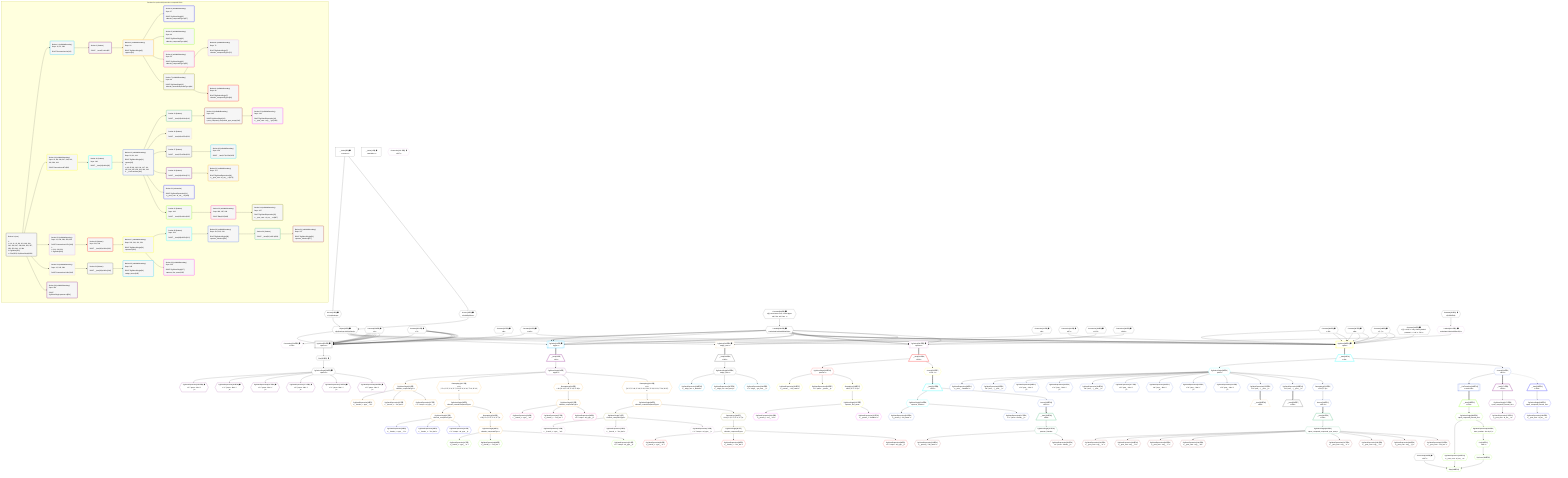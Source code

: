 %%{init: {'themeVariables': { 'fontSize': '12px'}}}%%
graph TD
    classDef path fill:#eee,stroke:#000,color:#000
    classDef plan fill:#fff,stroke-width:1px,color:#000
    classDef itemplan fill:#fff,stroke-width:2px,color:#000
    classDef unbatchedplan fill:#dff,stroke-width:1px,color:#000
    classDef sideeffectplan fill:#fcc,stroke-width:2px,color:#000
    classDef bucket fill:#f6f6f6,color:#000,stroke-width:2px,text-align:left


    %% plan dependencies
    PgSelect251[["PgSelect[251∈0] ➊<br />ᐸpersonᐳ"]]:::plan
    Object12{{"Object[12∈0] ➊<br />ᐸ{pgSettings,withPgClient}ᐳ"}}:::plan
    Constant358{{"Constant[358∈0] ➊<br />ᐸ1ᐳ"}}:::plan
    Constant359{{"Constant[359∈0] ➊<br />ᐸ7ᐳ"}}:::plan
    Constant357{{"Constant[357∈0] ➊<br />ᐸ8ᐳ"}}:::plan
    Constant113{{"Constant[113∈0] ➊<br />ᐸnullᐳ"}}:::plan
    Lambda284{{"Lambda[284∈0] ➊<br />ᐸcalculateLimitAndOffsetSQLᐳ"}}:::plan
    Object12 & Constant358 & Constant358 & Constant359 & Constant358 & Constant357 & Constant359 & Constant358 & Constant359 & Constant358 & Constant359 & Constant358 & Constant113 & Constant359 & Constant358 & Constant359 & Lambda284 --> PgSelect251
    Access10{{"Access[10∈0] ➊<br />ᐸ2.pgSettingsᐳ"}}:::plan
    Access11{{"Access[11∈0] ➊<br />ᐸ2.withPgClientᐳ"}}:::plan
    Access10 & Access11 --> Object12
    __Value2["__Value[2∈0] ➊<br />ᐸcontextᐳ"]:::plan
    __Value2 --> Access10
    __Value2 --> Access11
    First253{{"First[253∈0] ➊"}}:::plan
    PgSelect251 --> First253
    PgSelectSingle254{{"PgSelectSingle[254∈0] ➊<br />ᐸpersonᐳ"}}:::plan
    First253 --> PgSelectSingle254
    Constant349{{"Constant[349∈0] ➊<br />ᐸ§{ cursorLower: null, cursorUpper: null, first: null, last: ᐳ"}}:::plan
    Constant349 --> Lambda284
    __Value4["__Value[4∈0] ➊<br />ᐸrootValueᐳ"]:::plan
    Connection13{{"Connection[13∈0] ➊<br />ᐸ9ᐳ"}}:::plan
    Connection89{{"Connection[89∈0] ➊<br />ᐸ87ᐳ"}}:::plan
    Connection169{{"Connection[169∈0] ➊<br />ᐸ167ᐳ"}}:::plan
    Connection199{{"Connection[199∈0] ➊<br />ᐸ197ᐳ"}}:::plan
    Connection242{{"Connection[242∈0] ➊<br />ᐸ240ᐳ"}}:::plan
    Constant346{{"Constant[346∈0] ➊<br />ᐸ15ᐳ"}}:::plan
    Constant347{{"Constant[347∈0] ➊<br />ᐸ20ᐳ"}}:::plan
    Constant348{{"Constant[348∈0] ➊<br />ᐸ'[...]'ᐳ"}}:::plan
    Constant350{{"Constant[350∈0] ➊<br />ᐸ[HIDDEN]ᐳ"}}:::plan
    Constant361{{"Constant[361∈0] ➊<br />ᐸ§{ a: 419, b: 'easy cheesy baked potatoes', c: 'red', e: 'BAᐳ"}}:::plan
    PgSelect14[["PgSelect[14∈1] ➊<br />ᐸtypesᐳ"]]:::plan
    Object12 & Connection13 & Lambda284 & Lambda284 & Lambda284 & Lambda284 & Lambda284 --> PgSelect14
    __Item15[/"__Item[15∈2]<br />ᐸ14ᐳ"\]:::itemplan
    PgSelect14 ==> __Item15
    PgSelectSingle16{{"PgSelectSingle[16∈2]<br />ᐸtypesᐳ"}}:::plan
    __Item15 --> PgSelectSingle16
    PgSelectSingle23{{"PgSelectSingle[23∈3]<br />ᐸfrmcdc_compoundTypeᐳ"}}:::plan
    PgSelectSingle16 --> PgSelectSingle23
    PgClassExpression24{{"PgClassExpression[24∈3]<br />ᐸ__frmcdc_c...type__.”a”ᐳ"}}:::plan
    PgSelectSingle23 --> PgClassExpression24
    PgClassExpression25{{"PgClassExpression[25∈3]<br />ᐸ__frmcdc_c....”foo_bar”ᐳ"}}:::plan
    PgSelectSingle23 --> PgClassExpression25
    PgClassExpression27{{"PgClassExpression[27∈3]<br />ᐸ”c”.”compo...nd_type__)ᐳ"}}:::plan
    PgSelectSingle23 --> PgClassExpression27
    PgSelectSingle32{{"PgSelectSingle[32∈3]<br />ᐸfrmcdc_nestedCompoundTypeᐳ"}}:::plan
    RemapKeys297{{"RemapKeys[297∈3]<br />ᐸ16:{”0”:4,”1”:5,”2”:6,”3”:7,”4”:8,”5”:9,”6”:10,”7”:11,”8”:12}ᐳ"}}:::plan
    RemapKeys297 --> PgSelectSingle32
    PgSelectSingle37{{"PgSelectSingle[37∈3]<br />ᐸfrmcdc_compoundTypeᐳ"}}:::plan
    PgSelectSingle32 --> PgSelectSingle37
    PgSelectSingle46{{"PgSelectSingle[46∈3]<br />ᐸfrmcdc_compoundTypeᐳ"}}:::plan
    RemapKeys293{{"RemapKeys[293∈3]<br />ᐸ32:{”0”:4,”1”:5,”2”:6,”3”:7}ᐳ"}}:::plan
    RemapKeys293 --> PgSelectSingle46
    PgSelectSingle55{{"PgSelectSingle[55∈3]<br />ᐸfrmcdc_compoundTypeᐳ"}}:::plan
    RemapKeys301{{"RemapKeys[301∈3]<br />ᐸ16:{”0”:13,”1”:14,”2”:15,”3”:16}ᐳ"}}:::plan
    RemapKeys301 --> PgSelectSingle55
    PgSelectSingle64{{"PgSelectSingle[64∈3]<br />ᐸfrmcdc_nestedCompoundTypeᐳ"}}:::plan
    RemapKeys313{{"RemapKeys[313∈3]<br />ᐸ16:{”0”:17,”1”:18,”2”:19,”3”:20,”4”:21,”5”:22,”6”:23,”7”:24,”8”:25}ᐳ"}}:::plan
    RemapKeys313 --> PgSelectSingle64
    PgSelectSingle32 --> RemapKeys293
    PgSelectSingle16 --> RemapKeys297
    PgSelectSingle16 --> RemapKeys301
    PgSelectSingle16 --> RemapKeys313
    PgClassExpression38{{"PgClassExpression[38∈4]<br />ᐸ__frmcdc_c...type__.”a”ᐳ"}}:::plan
    PgSelectSingle37 --> PgClassExpression38
    PgClassExpression39{{"PgClassExpression[39∈4]<br />ᐸ__frmcdc_c....”foo_bar”ᐳ"}}:::plan
    PgSelectSingle37 --> PgClassExpression39
    PgClassExpression41{{"PgClassExpression[41∈4]<br />ᐸ”c”.”compo...nd_type__)ᐳ"}}:::plan
    PgSelectSingle37 --> PgClassExpression41
    PgClassExpression47{{"PgClassExpression[47∈5]<br />ᐸ__frmcdc_c...type__.”a”ᐳ"}}:::plan
    PgSelectSingle46 --> PgClassExpression47
    PgClassExpression48{{"PgClassExpression[48∈5]<br />ᐸ__frmcdc_c....”foo_bar”ᐳ"}}:::plan
    PgSelectSingle46 --> PgClassExpression48
    PgClassExpression50{{"PgClassExpression[50∈5]<br />ᐸ”c”.”compo...nd_type__)ᐳ"}}:::plan
    PgSelectSingle46 --> PgClassExpression50
    PgClassExpression56{{"PgClassExpression[56∈6]<br />ᐸ__frmcdc_c...type__.”a”ᐳ"}}:::plan
    PgSelectSingle55 --> PgClassExpression56
    PgClassExpression57{{"PgClassExpression[57∈6]<br />ᐸ__frmcdc_c....”foo_bar”ᐳ"}}:::plan
    PgSelectSingle55 --> PgClassExpression57
    PgClassExpression59{{"PgClassExpression[59∈6]<br />ᐸ”c”.”compo...nd_type__)ᐳ"}}:::plan
    PgSelectSingle55 --> PgClassExpression59
    PgSelectSingle71{{"PgSelectSingle[71∈7]<br />ᐸfrmcdc_compoundTypeᐳ"}}:::plan
    PgSelectSingle64 --> PgSelectSingle71
    PgSelectSingle80{{"PgSelectSingle[80∈7]<br />ᐸfrmcdc_compoundTypeᐳ"}}:::plan
    RemapKeys309{{"RemapKeys[309∈7]<br />ᐸ64:{”0”:4,”1”:5,”2”:6,”3”:7}ᐳ"}}:::plan
    RemapKeys309 --> PgSelectSingle80
    PgSelectSingle64 --> RemapKeys309
    PgClassExpression72{{"PgClassExpression[72∈8]<br />ᐸ__frmcdc_c...type__.”a”ᐳ"}}:::plan
    PgSelectSingle71 --> PgClassExpression72
    PgClassExpression73{{"PgClassExpression[73∈8]<br />ᐸ__frmcdc_c....”foo_bar”ᐳ"}}:::plan
    PgSelectSingle71 --> PgClassExpression73
    PgClassExpression75{{"PgClassExpression[75∈8]<br />ᐸ”c”.”compo...nd_type__)ᐳ"}}:::plan
    PgSelectSingle71 --> PgClassExpression75
    PgClassExpression81{{"PgClassExpression[81∈9]<br />ᐸ__frmcdc_c...type__.”a”ᐳ"}}:::plan
    PgSelectSingle80 --> PgClassExpression81
    PgClassExpression82{{"PgClassExpression[82∈9]<br />ᐸ__frmcdc_c....”foo_bar”ᐳ"}}:::plan
    PgSelectSingle80 --> PgClassExpression82
    PgClassExpression84{{"PgClassExpression[84∈9]<br />ᐸ”c”.”compo...nd_type__)ᐳ"}}:::plan
    PgSelectSingle80 --> PgClassExpression84
    PgSelect90[["PgSelect[90∈10] ➊<br />ᐸpostᐳ"]]:::plan
    Object12 & Connection89 & Constant346 & Constant347 & Constant348 & Constant346 & Constant347 & Constant348 & Constant346 & Constant113 & Constant347 & Constant348 & Constant361 & Lambda284 & Lambda284 & Lambda284 & Lambda284 --> PgSelect90
    __Item91[/"__Item[91∈11]<br />ᐸ90ᐳ"\]:::itemplan
    PgSelect90 ==> __Item91
    PgSelectSingle92{{"PgSelectSingle[92∈11]<br />ᐸpostᐳ"}}:::plan
    __Item91 --> PgSelectSingle92
    PgClassExpression93{{"PgClassExpression[93∈12]<br />ᐸ__post__.”headline”ᐳ"}}:::plan
    PgSelectSingle92 --> PgClassExpression93
    PgClassExpression95{{"PgClassExpression[95∈12]<br />ᐸ”a”.”post_...(__post__)ᐳ"}}:::plan
    PgSelectSingle92 --> PgClassExpression95
    PgClassExpression98{{"PgClassExpression[98∈12]<br />ᐸ”a”.”post_...lder! */<br />)ᐳ"}}:::plan
    PgSelectSingle92 --> PgClassExpression98
    PgClassExpression102{{"PgClassExpression[102∈12]<br />ᐸ”a”.”post_...lder! */<br />)ᐳ"}}:::plan
    PgSelectSingle92 --> PgClassExpression102
    PgClassExpression104{{"PgClassExpression[104∈12]<br />ᐸ”a”.”post_...(__post__)ᐳ"}}:::plan
    PgSelectSingle92 --> PgClassExpression104
    PgClassExpression107{{"PgClassExpression[107∈12]<br />ᐸ”a”.”post_...lder! */<br />)ᐳ"}}:::plan
    PgSelectSingle92 --> PgClassExpression107
    PgClassExpression111{{"PgClassExpression[111∈12]<br />ᐸ”a”.”post_...lder! */<br />)ᐳ"}}:::plan
    PgSelectSingle92 --> PgClassExpression111
    PgClassExpression115{{"PgClassExpression[115∈12]<br />ᐸ”a”.”post_...lder! */<br />)ᐳ"}}:::plan
    PgSelectSingle92 --> PgClassExpression115
    PgClassExpression119{{"PgClassExpression[119∈12]<br />ᐸ”a”.”post_...lder! */<br />)ᐳ"}}:::plan
    PgSelectSingle92 --> PgClassExpression119
    PgClassExpression155{{"PgClassExpression[155∈12]<br />ᐸ”a”.”post_...(__post__)ᐳ"}}:::plan
    PgSelectSingle92 --> PgClassExpression155
    PgClassExpression158{{"PgClassExpression[158∈12]<br />ᐸ”a”.”post_...(__post__)ᐳ"}}:::plan
    PgSelectSingle92 --> PgClassExpression158
    __ListTransform181[["__ListTransform[181∈12]<br />ᐸeach:180ᐳ"]]:::plan
    Access326{{"Access[326∈12]<br />ᐸ91.2ᐳ"}}:::plan
    Access326 --> __ListTransform181
    Access319{{"Access[319∈12]<br />ᐸ322.0ᐳ"}}:::plan
    RemapKeys322{{"RemapKeys[322∈12]<br />ᐸ92:{”0”:1}ᐳ"}}:::plan
    RemapKeys322 --> Access319
    PgSelectSingle92 --> RemapKeys322
    __Item91 --> Access326
    __Item141[/"__Item[141∈13]<br />ᐸ319ᐳ"\]:::itemplan
    Access319 ==> __Item141
    PgSelectSingle142{{"PgSelectSingle[142∈13]<br />ᐸpost_computed_compound_type_arrayᐳ"}}:::plan
    __Item141 --> PgSelectSingle142
    PgClassExpression143{{"PgClassExpression[143∈14]<br />ᐸ__post_com...rray__.”a”ᐳ"}}:::plan
    PgSelectSingle142 --> PgClassExpression143
    PgClassExpression144{{"PgClassExpression[144∈14]<br />ᐸ__post_com...rray__.”b”ᐳ"}}:::plan
    PgSelectSingle142 --> PgClassExpression144
    PgClassExpression145{{"PgClassExpression[145∈14]<br />ᐸ__post_com...rray__.”c”ᐳ"}}:::plan
    PgSelectSingle142 --> PgClassExpression145
    PgClassExpression146{{"PgClassExpression[146∈14]<br />ᐸ__post_com...rray__.”d”ᐳ"}}:::plan
    PgSelectSingle142 --> PgClassExpression146
    PgClassExpression147{{"PgClassExpression[147∈14]<br />ᐸ__post_com...rray__.”e”ᐳ"}}:::plan
    PgSelectSingle142 --> PgClassExpression147
    PgClassExpression148{{"PgClassExpression[148∈14]<br />ᐸ__post_com...rray__.”f”ᐳ"}}:::plan
    PgSelectSingle142 --> PgClassExpression148
    PgClassExpression149{{"PgClassExpression[149∈14]<br />ᐸ__post_com...rray__.”g”ᐳ"}}:::plan
    PgSelectSingle142 --> PgClassExpression149
    PgClassExpression153{{"PgClassExpression[153∈14]<br />ᐸ__post_com....”foo_bar”ᐳ"}}:::plan
    PgSelectSingle142 --> PgClassExpression153
    __Item156[/"__Item[156∈16]<br />ᐸ155ᐳ"\]:::itemplan
    PgClassExpression155 ==> __Item156
    __Item159[/"__Item[159∈17]<br />ᐸ158ᐳ"\]:::itemplan
    PgClassExpression158 ==> __Item159
    __Item171[/"__Item[171∈19]<br />ᐸ326ᐳ"\]:::itemplan
    Access326 ==> __Item171
    PgSelectSingle172{{"PgSelectSingle[172∈19]<br />ᐸpost_computed_interval_setᐳ"}}:::plan
    __Item171 --> PgSelectSingle172
    PgClassExpression173{{"PgClassExpression[173∈19]<br />ᐸ__post_com...al_set__.vᐳ"}}:::plan
    PgSelectSingle172 --> PgClassExpression173
    __Item182[/"__Item[182∈21]<br />ᐸ326ᐳ"\]:::itemplan
    Access326 -.-> __Item182
    PgSelectSingle183{{"PgSelectSingle[183∈21]<br />ᐸpost_computed_interval_setᐳ"}}:::plan
    __Item182 --> PgSelectSingle183
    PgClassExpression184{{"PgClassExpression[184∈21]<br />ᐸ__post_com...al_set__.vᐳ"}}:::plan
    PgSelectSingle183 --> PgClassExpression184
    Edge188{{"Edge[188∈22]"}}:::plan
    PgClassExpression187{{"PgClassExpression[187∈22]<br />ᐸ__post_com...al_set__.vᐳ"}}:::plan
    PgCursor189{{"PgCursor[189∈22]"}}:::plan
    PgClassExpression187 & PgCursor189 & Connection169 --> Edge188
    __Item185[/"__Item[185∈22]<br />ᐸ181ᐳ"\]:::itemplan
    __ListTransform181 ==> __Item185
    PgSelectSingle186{{"PgSelectSingle[186∈22]<br />ᐸpost_computed_interval_setᐳ"}}:::plan
    __Item185 --> PgSelectSingle186
    PgSelectSingle186 --> PgClassExpression187
    List191{{"List[191∈22]<br />ᐸ190ᐳ"}}:::plan
    List191 --> PgCursor189
    PgClassExpression190{{"PgClassExpression[190∈22]<br />ᐸrow_number...tion by 1)ᐳ"}}:::plan
    PgSelectSingle186 --> PgClassExpression190
    PgClassExpression190 --> List191
    PgSelect200[["PgSelect[200∈25] ➊<br />ᐸpersonᐳ"]]:::plan
    Lambda331{{"Lambda[331∈25] ➊<br />ᐸcalculateLimitAndOffsetSQLᐳ"}}:::plan
    Object12 & Connection199 & Lambda331 & Lambda284 & Lambda284 & Lambda284 --> PgSelect200
    Connection224{{"Connection[224∈25] ➊<br />ᐸ220ᐳ"}}:::plan
    Constant358 --> Connection224
    Constant350 --> Lambda331
    Connection211{{"Connection[211∈25] ➊<br />ᐸ207ᐳ"}}:::plan
    __Item201[/"__Item[201∈26]<br />ᐸ200ᐳ"\]:::itemplan
    PgSelect200 ==> __Item201
    PgSelectSingle202{{"PgSelectSingle[202∈26]<br />ᐸpersonᐳ"}}:::plan
    __Item201 --> PgSelectSingle202
    PgClassExpression203{{"PgClassExpression[203∈27]<br />ᐸ__person__...full_name”ᐳ"}}:::plan
    PgSelectSingle202 --> PgClassExpression203
    PgClassExpression205{{"PgClassExpression[205∈27]<br />ᐸ”c”.”perso..._person__)ᐳ"}}:::plan
    PgSelectSingle202 --> PgClassExpression205
    PgSelectSingle235{{"PgSelectSingle[235∈27]<br />ᐸperson_first_postᐳ"}}:::plan
    RemapKeys338{{"RemapKeys[338∈27]<br />ᐸ202:{”0”:2,”1”:3}ᐳ"}}:::plan
    RemapKeys338 --> PgSelectSingle235
    Access335{{"Access[335∈27]<br />ᐸ201.1ᐳ"}}:::plan
    __Item201 --> Access335
    PgSelectSingle202 --> RemapKeys338
    __Item213[/"__Item[213∈28]<br />ᐸ335ᐳ"\]:::itemplan
    Access335 ==> __Item213
    PgSelectSingle214{{"PgSelectSingle[214∈28]<br />ᐸperson_friendsᐳ"}}:::plan
    __Item213 --> PgSelectSingle214
    PgClassExpression215{{"PgClassExpression[215∈29]<br />ᐸ__person_f...full_name”ᐳ"}}:::plan
    PgSelectSingle214 --> PgClassExpression215
    PgClassExpression217{{"PgClassExpression[217∈29]<br />ᐸ”c”.”perso...friends__)ᐳ"}}:::plan
    PgSelectSingle214 --> PgClassExpression217
    Access332{{"Access[332∈29]<br />ᐸ213.1ᐳ"}}:::plan
    __Item213 --> Access332
    __Item226[/"__Item[226∈30]<br />ᐸ332ᐳ"\]:::itemplan
    Access332 ==> __Item226
    PgSelectSingle227{{"PgSelectSingle[227∈30]<br />ᐸperson_friendsᐳ"}}:::plan
    __Item226 --> PgSelectSingle227
    PgClassExpression228{{"PgClassExpression[228∈31]<br />ᐸ__person_f...full_name”ᐳ"}}:::plan
    PgSelectSingle227 --> PgClassExpression228
    PgClassExpression230{{"PgClassExpression[230∈31]<br />ᐸ”c”.”perso...friends__)ᐳ"}}:::plan
    PgSelectSingle227 --> PgClassExpression230
    PgClassExpression236{{"PgClassExpression[236∈32]<br />ᐸ__person_f...ost__.”id”ᐳ"}}:::plan
    PgSelectSingle235 --> PgClassExpression236
    PgClassExpression237{{"PgClassExpression[237∈32]<br />ᐸ__person_f...”headline”ᐳ"}}:::plan
    PgSelectSingle235 --> PgClassExpression237
    PgSelect243[["PgSelect[243∈33] ➊<br />ᐸedge_caseᐳ"]]:::plan
    Object12 & Connection242 & Lambda284 --> PgSelect243
    __Item244[/"__Item[244∈34]<br />ᐸ243ᐳ"\]:::itemplan
    PgSelect243 ==> __Item244
    PgSelectSingle245{{"PgSelectSingle[245∈34]<br />ᐸedge_caseᐳ"}}:::plan
    __Item244 --> PgSelectSingle245
    PgClassExpression246{{"PgClassExpression[246∈35]<br />ᐸ__edge_cas...s_default”ᐳ"}}:::plan
    PgSelectSingle245 --> PgClassExpression246
    PgClassExpression247{{"PgClassExpression[247∈35]<br />ᐸ__edge_cas...cast_easy”ᐳ"}}:::plan
    PgSelectSingle245 --> PgClassExpression247
    PgClassExpression249{{"PgClassExpression[249∈35]<br />ᐸ”c”.”edge_...ge_case__)ᐳ"}}:::plan
    PgSelectSingle245 --> PgClassExpression249
    PgClassExpression258{{"PgClassExpression[258∈36] ➊<br />ᐸ”c”.”perso...lder! */<br />)ᐳ"}}:::plan
    PgSelectSingle254 --> PgClassExpression258
    PgClassExpression263{{"PgClassExpression[263∈36] ➊<br />ᐸ”c”.”perso...lder! */<br />)ᐳ"}}:::plan
    PgSelectSingle254 --> PgClassExpression263
    PgClassExpression267{{"PgClassExpression[267∈36] ➊<br />ᐸ”c”.”perso...lder! */<br />)ᐳ"}}:::plan
    PgSelectSingle254 --> PgClassExpression267
    PgClassExpression271{{"PgClassExpression[271∈36] ➊<br />ᐸ”c”.”perso...lder! */<br />)ᐳ"}}:::plan
    PgSelectSingle254 --> PgClassExpression271
    PgClassExpression276{{"PgClassExpression[276∈36] ➊<br />ᐸ”c”.”perso...lder! */<br />)ᐳ"}}:::plan
    PgSelectSingle254 --> PgClassExpression276
    PgClassExpression280{{"PgClassExpression[280∈36] ➊<br />ᐸ”c”.”perso...lder! */<br />)ᐳ"}}:::plan
    PgSelectSingle254 --> PgClassExpression280

    %% define steps

    subgraph "Buckets for queries/v4/procedure-computed-fields"
    Bucket0("Bucket 0 (root)<br /><br />1: <br />ᐳ: 10, 11, 13, 89, 113, 169, 199, 242, 346, 347, 348, 349, 350, 357, 358, 359, 361, 12, 284<br />2: PgSelect[251]<br />ᐳ: First[253], PgSelectSingle[254]"):::bucket
    classDef bucket0 stroke:#696969
    class Bucket0,__Value2,__Value4,Access10,Access11,Object12,Connection13,Connection89,Constant113,Connection169,Connection199,Connection242,PgSelect251,First253,PgSelectSingle254,Lambda284,Constant346,Constant347,Constant348,Constant349,Constant350,Constant357,Constant358,Constant359,Constant361 bucket0
    Bucket1("Bucket 1 (nullableBoundary)<br />Deps: 12, 13, 284<br /><br />ROOT Connectionᐸ9ᐳ[13]"):::bucket
    classDef bucket1 stroke:#00bfff
    class Bucket1,PgSelect14 bucket1
    Bucket2("Bucket 2 (listItem)<br /><br />ROOT __Item{2}ᐸ14ᐳ[15]"):::bucket
    classDef bucket2 stroke:#7f007f
    class Bucket2,__Item15,PgSelectSingle16 bucket2
    Bucket3("Bucket 3 (nullableBoundary)<br />Deps: 16<br /><br />ROOT PgSelectSingle{2}ᐸtypesᐳ[16]"):::bucket
    classDef bucket3 stroke:#ffa500
    class Bucket3,PgSelectSingle23,PgClassExpression24,PgClassExpression25,PgClassExpression27,PgSelectSingle32,PgSelectSingle37,PgSelectSingle46,PgSelectSingle55,PgSelectSingle64,RemapKeys293,RemapKeys297,RemapKeys301,RemapKeys313 bucket3
    Bucket4("Bucket 4 (nullableBoundary)<br />Deps: 37<br /><br />ROOT PgSelectSingle{3}ᐸfrmcdc_compoundTypeᐳ[37]"):::bucket
    classDef bucket4 stroke:#0000ff
    class Bucket4,PgClassExpression38,PgClassExpression39,PgClassExpression41 bucket4
    Bucket5("Bucket 5 (nullableBoundary)<br />Deps: 46<br /><br />ROOT PgSelectSingle{3}ᐸfrmcdc_compoundTypeᐳ[46]"):::bucket
    classDef bucket5 stroke:#7fff00
    class Bucket5,PgClassExpression47,PgClassExpression48,PgClassExpression50 bucket5
    Bucket6("Bucket 6 (nullableBoundary)<br />Deps: 55<br /><br />ROOT PgSelectSingle{3}ᐸfrmcdc_compoundTypeᐳ[55]"):::bucket
    classDef bucket6 stroke:#ff1493
    class Bucket6,PgClassExpression56,PgClassExpression57,PgClassExpression59 bucket6
    Bucket7("Bucket 7 (nullableBoundary)<br />Deps: 64<br /><br />ROOT PgSelectSingle{3}ᐸfrmcdc_nestedCompoundTypeᐳ[64]"):::bucket
    classDef bucket7 stroke:#808000
    class Bucket7,PgSelectSingle71,PgSelectSingle80,RemapKeys309 bucket7
    Bucket8("Bucket 8 (nullableBoundary)<br />Deps: 71<br /><br />ROOT PgSelectSingle{7}ᐸfrmcdc_compoundTypeᐳ[71]"):::bucket
    classDef bucket8 stroke:#dda0dd
    class Bucket8,PgClassExpression72,PgClassExpression73,PgClassExpression75 bucket8
    Bucket9("Bucket 9 (nullableBoundary)<br />Deps: 80<br /><br />ROOT PgSelectSingle{7}ᐸfrmcdc_compoundTypeᐳ[80]"):::bucket
    classDef bucket9 stroke:#ff0000
    class Bucket9,PgClassExpression81,PgClassExpression82,PgClassExpression84 bucket9
    Bucket10("Bucket 10 (nullableBoundary)<br />Deps: 12, 89, 346, 347, 348, 113, 361, 284, 169<br /><br />ROOT Connectionᐸ87ᐳ[89]"):::bucket
    classDef bucket10 stroke:#ffff00
    class Bucket10,PgSelect90 bucket10
    Bucket11("Bucket 11 (listItem)<br />Deps: 169<br /><br />ROOT __Item{11}ᐸ90ᐳ[91]"):::bucket
    classDef bucket11 stroke:#00ffff
    class Bucket11,__Item91,PgSelectSingle92 bucket11
    Bucket12("Bucket 12 (nullableBoundary)<br />Deps: 92, 91, 169<br /><br />ROOT PgSelectSingle{11}ᐸpostᐳ[92]<br />1: <br />ᐳ: 93, 95, 98, 102, 104, 107, 111, 115, 119, 155, 158, 322, 326, 319<br />2: __ListTransform[181]"):::bucket
    classDef bucket12 stroke:#4169e1
    class Bucket12,PgClassExpression93,PgClassExpression95,PgClassExpression98,PgClassExpression102,PgClassExpression104,PgClassExpression107,PgClassExpression111,PgClassExpression115,PgClassExpression119,PgClassExpression155,PgClassExpression158,__ListTransform181,Access319,RemapKeys322,Access326 bucket12
    Bucket13("Bucket 13 (listItem)<br /><br />ROOT __Item{13}ᐸ319ᐳ[141]"):::bucket
    classDef bucket13 stroke:#3cb371
    class Bucket13,__Item141,PgSelectSingle142 bucket13
    Bucket14("Bucket 14 (nullableBoundary)<br />Deps: 142<br /><br />ROOT PgSelectSingle{13}ᐸpost_computed_compound_type_arrayᐳ[142]"):::bucket
    classDef bucket14 stroke:#a52a2a
    class Bucket14,PgClassExpression143,PgClassExpression144,PgClassExpression145,PgClassExpression146,PgClassExpression147,PgClassExpression148,PgClassExpression149,PgClassExpression153 bucket14
    Bucket15("Bucket 15 (nullableBoundary)<br />Deps: 149<br /><br />ROOT PgClassExpression{14}ᐸ__post_com...rray__.”g”ᐳ[149]"):::bucket
    classDef bucket15 stroke:#ff00ff
    class Bucket15 bucket15
    Bucket16("Bucket 16 (listItem)<br /><br />ROOT __Item{16}ᐸ155ᐳ[156]"):::bucket
    classDef bucket16 stroke:#f5deb3
    class Bucket16,__Item156 bucket16
    Bucket17("Bucket 17 (listItem)<br /><br />ROOT __Item{17}ᐸ158ᐳ[159]"):::bucket
    classDef bucket17 stroke:#696969
    class Bucket17,__Item159 bucket17
    Bucket18("Bucket 18 (nullableBoundary)<br />Deps: 159<br /><br />ROOT __Item{17}ᐸ158ᐳ[159]"):::bucket
    classDef bucket18 stroke:#00bfff
    class Bucket18 bucket18
    Bucket19("Bucket 19 (listItem)<br /><br />ROOT __Item{19}ᐸ326ᐳ[171]"):::bucket
    classDef bucket19 stroke:#7f007f
    class Bucket19,__Item171,PgSelectSingle172,PgClassExpression173 bucket19
    Bucket20("Bucket 20 (nullableBoundary)<br />Deps: 173<br /><br />ROOT PgClassExpression{19}ᐸ__post_com...al_set__.vᐳ[173]"):::bucket
    classDef bucket20 stroke:#ffa500
    class Bucket20 bucket20
    Bucket21("Bucket 21 (subroutine)<br /><br />ROOT PgClassExpression{21}ᐸ__post_com...al_set__.vᐳ[184]"):::bucket
    classDef bucket21 stroke:#0000ff
    class Bucket21,__Item182,PgSelectSingle183,PgClassExpression184 bucket21
    Bucket22("Bucket 22 (listItem)<br />Deps: 169<br /><br />ROOT __Item{22}ᐸ181ᐳ[185]"):::bucket
    classDef bucket22 stroke:#7fff00
    class Bucket22,__Item185,PgSelectSingle186,PgClassExpression187,Edge188,PgCursor189,PgClassExpression190,List191 bucket22
    Bucket23("Bucket 23 (nullableBoundary)<br />Deps: 188, 187, 189<br /><br />ROOT Edge{22}[188]"):::bucket
    classDef bucket23 stroke:#ff1493
    class Bucket23 bucket23
    Bucket24("Bucket 24 (nullableBoundary)<br />Deps: 187<br /><br />ROOT PgClassExpression{22}ᐸ__post_com...al_set__.vᐳ[187]"):::bucket
    classDef bucket24 stroke:#808000
    class Bucket24 bucket24
    Bucket25("Bucket 25 (nullableBoundary)<br />Deps: 12, 199, 284, 358, 350<br /><br />ROOT Connectionᐸ197ᐳ[199]<br />1: <br />ᐳ: 211, 224, 331<br />2: PgSelect[200]"):::bucket
    classDef bucket25 stroke:#dda0dd
    class Bucket25,PgSelect200,Connection211,Connection224,Lambda331 bucket25
    Bucket26("Bucket 26 (listItem)<br />Deps: 211, 224<br /><br />ROOT __Item{26}ᐸ200ᐳ[201]"):::bucket
    classDef bucket26 stroke:#ff0000
    class Bucket26,__Item201,PgSelectSingle202 bucket26
    Bucket27("Bucket 27 (nullableBoundary)<br />Deps: 202, 201, 211, 224<br /><br />ROOT PgSelectSingle{26}ᐸpersonᐳ[202]"):::bucket
    classDef bucket27 stroke:#ffff00
    class Bucket27,PgClassExpression203,PgClassExpression205,PgSelectSingle235,Access335,RemapKeys338 bucket27
    Bucket28("Bucket 28 (listItem)<br />Deps: 224<br /><br />ROOT __Item{28}ᐸ335ᐳ[213]"):::bucket
    classDef bucket28 stroke:#00ffff
    class Bucket28,__Item213,PgSelectSingle214 bucket28
    Bucket29("Bucket 29 (nullableBoundary)<br />Deps: 214, 213, 224<br /><br />ROOT PgSelectSingle{28}ᐸperson_friendsᐳ[214]"):::bucket
    classDef bucket29 stroke:#4169e1
    class Bucket29,PgClassExpression215,PgClassExpression217,Access332 bucket29
    Bucket30("Bucket 30 (listItem)<br /><br />ROOT __Item{30}ᐸ332ᐳ[226]"):::bucket
    classDef bucket30 stroke:#3cb371
    class Bucket30,__Item226,PgSelectSingle227 bucket30
    Bucket31("Bucket 31 (nullableBoundary)<br />Deps: 227<br /><br />ROOT PgSelectSingle{30}ᐸperson_friendsᐳ[227]"):::bucket
    classDef bucket31 stroke:#a52a2a
    class Bucket31,PgClassExpression228,PgClassExpression230 bucket31
    Bucket32("Bucket 32 (nullableBoundary)<br />Deps: 235<br /><br />ROOT PgSelectSingle{27}ᐸperson_first_postᐳ[235]"):::bucket
    classDef bucket32 stroke:#ff00ff
    class Bucket32,PgClassExpression236,PgClassExpression237 bucket32
    Bucket33("Bucket 33 (nullableBoundary)<br />Deps: 12, 242, 284<br /><br />ROOT Connectionᐸ240ᐳ[242]"):::bucket
    classDef bucket33 stroke:#f5deb3
    class Bucket33,PgSelect243 bucket33
    Bucket34("Bucket 34 (listItem)<br /><br />ROOT __Item{34}ᐸ243ᐳ[244]"):::bucket
    classDef bucket34 stroke:#696969
    class Bucket34,__Item244,PgSelectSingle245 bucket34
    Bucket35("Bucket 35 (nullableBoundary)<br />Deps: 245<br /><br />ROOT PgSelectSingle{34}ᐸedge_caseᐳ[245]"):::bucket
    classDef bucket35 stroke:#00bfff
    class Bucket35,PgClassExpression246,PgClassExpression247,PgClassExpression249 bucket35
    Bucket36("Bucket 36 (nullableBoundary)<br />Deps: 254<br /><br />ROOT PgSelectSingleᐸpersonᐳ[254]"):::bucket
    classDef bucket36 stroke:#7f007f
    class Bucket36,PgClassExpression258,PgClassExpression263,PgClassExpression267,PgClassExpression271,PgClassExpression276,PgClassExpression280 bucket36
    Bucket0 --> Bucket1 & Bucket10 & Bucket25 & Bucket33 & Bucket36
    Bucket1 --> Bucket2
    Bucket2 --> Bucket3
    Bucket3 --> Bucket4 & Bucket5 & Bucket6 & Bucket7
    Bucket7 --> Bucket8 & Bucket9
    Bucket10 --> Bucket11
    Bucket11 --> Bucket12
    Bucket12 --> Bucket13 & Bucket16 & Bucket17 & Bucket19 & Bucket21 & Bucket22
    Bucket13 --> Bucket14
    Bucket14 --> Bucket15
    Bucket17 --> Bucket18
    Bucket19 --> Bucket20
    Bucket22 --> Bucket23
    Bucket23 --> Bucket24
    Bucket25 --> Bucket26
    Bucket26 --> Bucket27
    Bucket27 --> Bucket28 & Bucket32
    Bucket28 --> Bucket29
    Bucket29 --> Bucket30
    Bucket30 --> Bucket31
    Bucket33 --> Bucket34
    Bucket34 --> Bucket35
    end